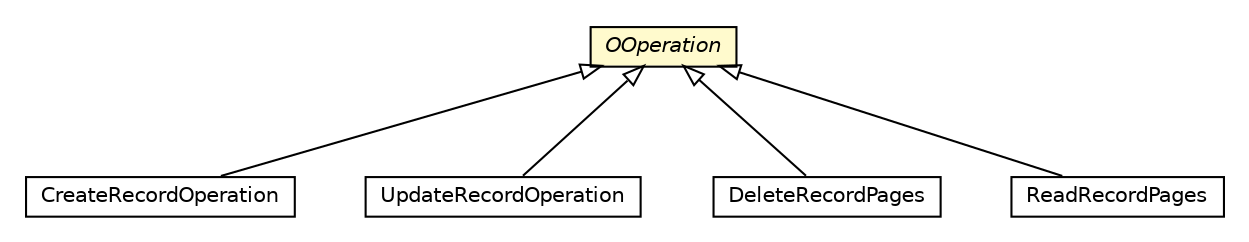 #!/usr/local/bin/dot
#
# Class diagram 
# Generated by UMLGraph version R5_6-24-gf6e263 (http://www.umlgraph.org/)
#

digraph G {
	edge [fontname="Helvetica",fontsize=10,labelfontname="Helvetica",labelfontsize=10];
	node [fontname="Helvetica",fontsize=10,shape=plaintext];
	nodesep=0.25;
	ranksep=0.5;
	// com.orientechnologies.orient.core.storage.impl.local.statistic.OOperation
	c2691761 [label=<<table title="com.orientechnologies.orient.core.storage.impl.local.statistic.OOperation" border="0" cellborder="1" cellspacing="0" cellpadding="2" port="p" bgcolor="lemonChiffon" href="./OOperation.html">
		<tr><td><table border="0" cellspacing="0" cellpadding="1">
<tr><td align="center" balign="center"><font face="Helvetica-Oblique"> OOperation </font></td></tr>
		</table></td></tr>
		</table>>, URL="./OOperation.html", fontname="Helvetica", fontcolor="black", fontsize=10.0];
	// com.orientechnologies.orient.core.storage.impl.local.statistic.OClusterCountersHolder.CreateRecordOperation
	c2691763 [label=<<table title="com.orientechnologies.orient.core.storage.impl.local.statistic.OClusterCountersHolder.CreateRecordOperation" border="0" cellborder="1" cellspacing="0" cellpadding="2" port="p" href="./OClusterCountersHolder.CreateRecordOperation.html">
		<tr><td><table border="0" cellspacing="0" cellpadding="1">
<tr><td align="center" balign="center"> CreateRecordOperation </td></tr>
		</table></td></tr>
		</table>>, URL="./OClusterCountersHolder.CreateRecordOperation.html", fontname="Helvetica", fontcolor="black", fontsize=10.0];
	// com.orientechnologies.orient.core.storage.impl.local.statistic.OClusterCountersHolder.UpdateRecordOperation
	c2691764 [label=<<table title="com.orientechnologies.orient.core.storage.impl.local.statistic.OClusterCountersHolder.UpdateRecordOperation" border="0" cellborder="1" cellspacing="0" cellpadding="2" port="p" href="./OClusterCountersHolder.UpdateRecordOperation.html">
		<tr><td><table border="0" cellspacing="0" cellpadding="1">
<tr><td align="center" balign="center"> UpdateRecordOperation </td></tr>
		</table></td></tr>
		</table>>, URL="./OClusterCountersHolder.UpdateRecordOperation.html", fontname="Helvetica", fontcolor="black", fontsize=10.0];
	// com.orientechnologies.orient.core.storage.impl.local.statistic.OClusterCountersHolder.DeleteRecordPages
	c2691765 [label=<<table title="com.orientechnologies.orient.core.storage.impl.local.statistic.OClusterCountersHolder.DeleteRecordPages" border="0" cellborder="1" cellspacing="0" cellpadding="2" port="p" href="./OClusterCountersHolder.DeleteRecordPages.html">
		<tr><td><table border="0" cellspacing="0" cellpadding="1">
<tr><td align="center" balign="center"> DeleteRecordPages </td></tr>
		</table></td></tr>
		</table>>, URL="./OClusterCountersHolder.DeleteRecordPages.html", fontname="Helvetica", fontcolor="black", fontsize=10.0];
	// com.orientechnologies.orient.core.storage.impl.local.statistic.OClusterCountersHolder.ReadRecordPages
	c2691766 [label=<<table title="com.orientechnologies.orient.core.storage.impl.local.statistic.OClusterCountersHolder.ReadRecordPages" border="0" cellborder="1" cellspacing="0" cellpadding="2" port="p" href="./OClusterCountersHolder.ReadRecordPages.html">
		<tr><td><table border="0" cellspacing="0" cellpadding="1">
<tr><td align="center" balign="center"> ReadRecordPages </td></tr>
		</table></td></tr>
		</table>>, URL="./OClusterCountersHolder.ReadRecordPages.html", fontname="Helvetica", fontcolor="black", fontsize=10.0];
	//com.orientechnologies.orient.core.storage.impl.local.statistic.OClusterCountersHolder.CreateRecordOperation extends com.orientechnologies.orient.core.storage.impl.local.statistic.OOperation
	c2691761:p -> c2691763:p [dir=back,arrowtail=empty];
	//com.orientechnologies.orient.core.storage.impl.local.statistic.OClusterCountersHolder.UpdateRecordOperation extends com.orientechnologies.orient.core.storage.impl.local.statistic.OOperation
	c2691761:p -> c2691764:p [dir=back,arrowtail=empty];
	//com.orientechnologies.orient.core.storage.impl.local.statistic.OClusterCountersHolder.DeleteRecordPages extends com.orientechnologies.orient.core.storage.impl.local.statistic.OOperation
	c2691761:p -> c2691765:p [dir=back,arrowtail=empty];
	//com.orientechnologies.orient.core.storage.impl.local.statistic.OClusterCountersHolder.ReadRecordPages extends com.orientechnologies.orient.core.storage.impl.local.statistic.OOperation
	c2691761:p -> c2691766:p [dir=back,arrowtail=empty];
}


